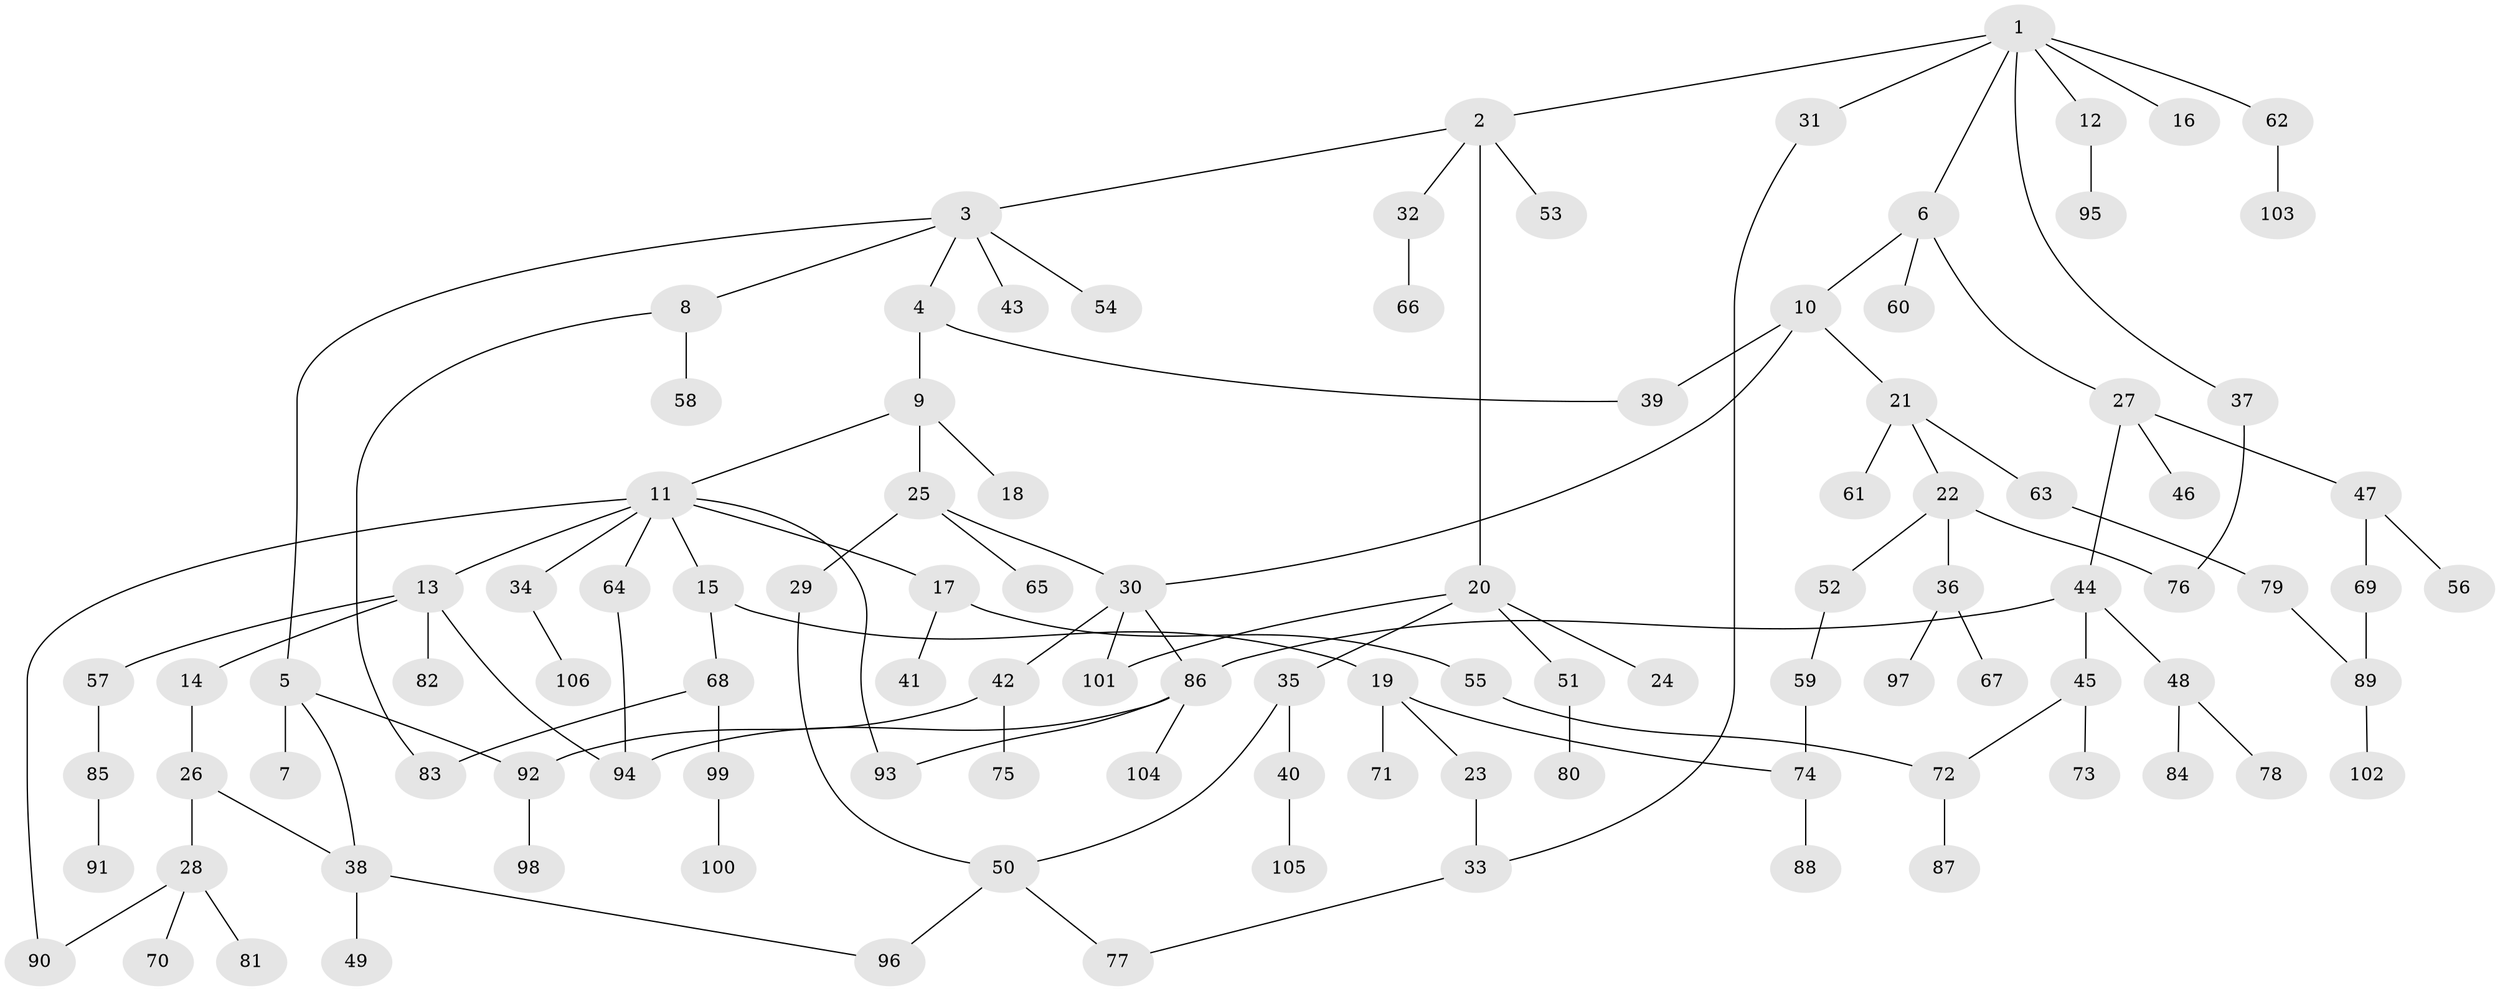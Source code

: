 // coarse degree distribution, {6: 0.02857142857142857, 5: 0.1, 3: 0.12857142857142856, 4: 0.08571428571428572, 8: 0.02857142857142857, 1: 0.37142857142857144, 2: 0.2571428571428571}
// Generated by graph-tools (version 1.1) at 2025/41/03/06/25 10:41:29]
// undirected, 106 vertices, 124 edges
graph export_dot {
graph [start="1"]
  node [color=gray90,style=filled];
  1;
  2;
  3;
  4;
  5;
  6;
  7;
  8;
  9;
  10;
  11;
  12;
  13;
  14;
  15;
  16;
  17;
  18;
  19;
  20;
  21;
  22;
  23;
  24;
  25;
  26;
  27;
  28;
  29;
  30;
  31;
  32;
  33;
  34;
  35;
  36;
  37;
  38;
  39;
  40;
  41;
  42;
  43;
  44;
  45;
  46;
  47;
  48;
  49;
  50;
  51;
  52;
  53;
  54;
  55;
  56;
  57;
  58;
  59;
  60;
  61;
  62;
  63;
  64;
  65;
  66;
  67;
  68;
  69;
  70;
  71;
  72;
  73;
  74;
  75;
  76;
  77;
  78;
  79;
  80;
  81;
  82;
  83;
  84;
  85;
  86;
  87;
  88;
  89;
  90;
  91;
  92;
  93;
  94;
  95;
  96;
  97;
  98;
  99;
  100;
  101;
  102;
  103;
  104;
  105;
  106;
  1 -- 2;
  1 -- 6;
  1 -- 12;
  1 -- 16;
  1 -- 31;
  1 -- 37;
  1 -- 62;
  2 -- 3;
  2 -- 20;
  2 -- 32;
  2 -- 53;
  3 -- 4;
  3 -- 5;
  3 -- 8;
  3 -- 43;
  3 -- 54;
  4 -- 9;
  4 -- 39;
  5 -- 7;
  5 -- 92;
  5 -- 38;
  6 -- 10;
  6 -- 27;
  6 -- 60;
  8 -- 58;
  8 -- 83;
  9 -- 11;
  9 -- 18;
  9 -- 25;
  10 -- 21;
  10 -- 39;
  10 -- 30;
  11 -- 13;
  11 -- 15;
  11 -- 17;
  11 -- 34;
  11 -- 64;
  11 -- 93;
  11 -- 90;
  12 -- 95;
  13 -- 14;
  13 -- 57;
  13 -- 82;
  13 -- 94;
  14 -- 26;
  15 -- 19;
  15 -- 68;
  17 -- 41;
  17 -- 55;
  19 -- 23;
  19 -- 71;
  19 -- 74;
  20 -- 24;
  20 -- 35;
  20 -- 51;
  20 -- 101;
  21 -- 22;
  21 -- 61;
  21 -- 63;
  22 -- 36;
  22 -- 52;
  22 -- 76;
  23 -- 33;
  25 -- 29;
  25 -- 30;
  25 -- 65;
  26 -- 28;
  26 -- 38;
  27 -- 44;
  27 -- 46;
  27 -- 47;
  28 -- 70;
  28 -- 81;
  28 -- 90;
  29 -- 50;
  30 -- 42;
  30 -- 86;
  30 -- 101;
  31 -- 33;
  32 -- 66;
  33 -- 77;
  34 -- 106;
  35 -- 40;
  35 -- 50;
  36 -- 67;
  36 -- 97;
  37 -- 76;
  38 -- 49;
  38 -- 96;
  40 -- 105;
  42 -- 75;
  42 -- 92;
  44 -- 45;
  44 -- 48;
  44 -- 86;
  45 -- 72;
  45 -- 73;
  47 -- 56;
  47 -- 69;
  48 -- 78;
  48 -- 84;
  50 -- 96;
  50 -- 77;
  51 -- 80;
  52 -- 59;
  55 -- 72;
  57 -- 85;
  59 -- 74;
  62 -- 103;
  63 -- 79;
  64 -- 94;
  68 -- 83;
  68 -- 99;
  69 -- 89;
  72 -- 87;
  74 -- 88;
  79 -- 89;
  85 -- 91;
  86 -- 93;
  86 -- 104;
  86 -- 94;
  89 -- 102;
  92 -- 98;
  99 -- 100;
}
